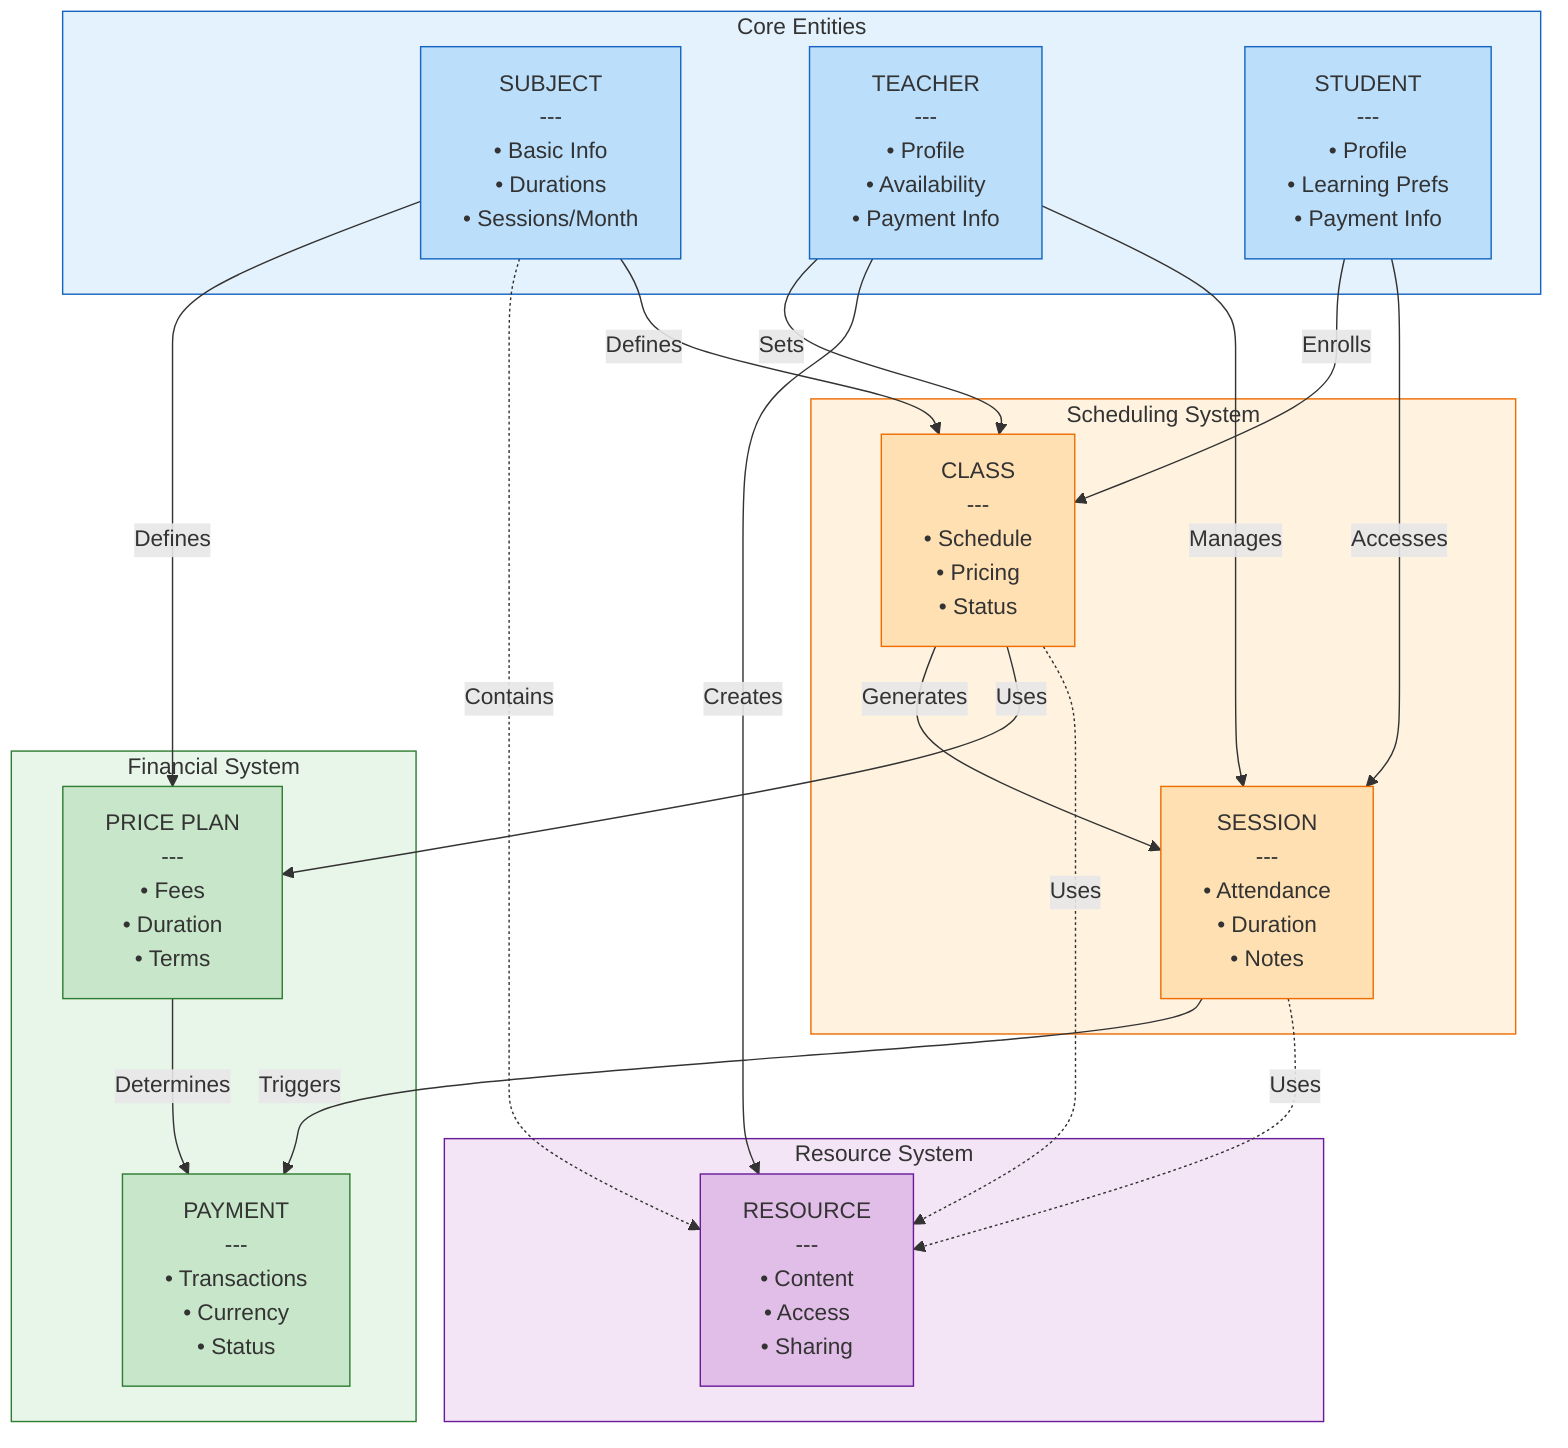flowchart TD
    subgraph Core["Core Entities"]
        Subject["SUBJECT
        ---
        • Basic Info
        • Durations
        • Sessions/Month"]
        
        Teacher["TEACHER
        ---
        • Profile
        • Availability
        • Payment Info"]
        
        Student["STUDENT
        ---
        • Profile
        • Learning Prefs
        • Payment Info"]
    end

    subgraph Schedule["Scheduling System"]
        Class["CLASS
        ---
        • Schedule
        • Pricing
        • Status"]
        
        Session["SESSION
        ---
        • Attendance
        • Duration
        • Notes"]
    end

    subgraph Finance["Financial System"]
        PricePlan["PRICE PLAN
        ---
        • Fees
        • Duration
        • Terms"]
        
        Payment["PAYMENT
        ---
        • Transactions
        • Currency
        • Status"]
    end

    subgraph Resources["Resource System"]
        Resource["RESOURCE
        ---
        • Content
        • Access
        • Sharing"]
    end

    %% Core Relationships
    Subject -->|"Defines"| PricePlan
    Teacher -->|"Sets"| Class
    Student -->|"Enrolls"| Class
    
    %% Schedule Flow
    Class -->|"Generates"| Session
    Class -->|"Uses"| PricePlan
    
    %% Financial Flow
    PricePlan -->|"Determines"| Payment
    Session -->|"Triggers"| Payment
    
    %% Resource Management
    Teacher -->|"Creates"| Resource
    Subject -.->|"Contains"| Resource
    Class -.->|"Uses"| Resource
    Session -.->|"Uses"| Resource

    %% System Links
    Student -->|"Accesses"| Session
    Teacher -->|"Manages"| Session
    Subject -->|"Defines"| Class

    style Core fill:#e3f2fd,stroke:#1565c0
    style Schedule fill:#fff3e0,stroke:#ef6c00
    style Finance fill:#e8f5e9,stroke:#2e7d32
    style Resources fill:#f3e5f5,stroke:#6a1b9a

    style Subject fill:#bbdefb,stroke:#1565c0
    style Teacher fill:#bbdefb,stroke:#1565c0
    style Student fill:#bbdefb,stroke:#1565c0
    
    style Class fill:#ffe0b2,stroke:#ef6c00
    style Session fill:#ffe0b2,stroke:#ef6c00
    
    style PricePlan fill:#c8e6c9,stroke:#2e7d32
    style Payment fill:#c8e6c9,stroke:#2e7d32
    
    style Resource fill:#e1bee7,stroke:#6a1b9a